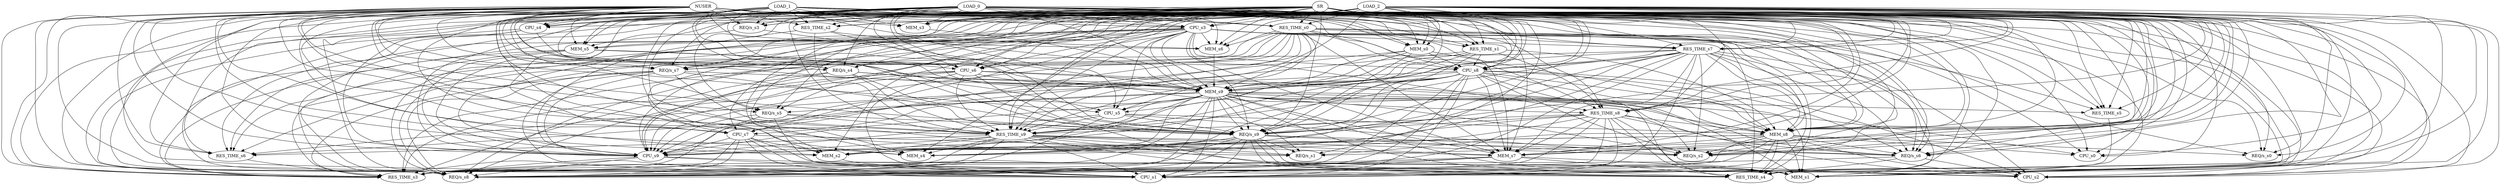 strict digraph "" {
	NUSER -> "REQ/s_s0";
	NUSER -> RES_TIME_s0;
	NUSER -> CPU_s0;
	NUSER -> MEM_s0;
	NUSER -> "REQ/s_s1";
	NUSER -> RES_TIME_s1;
	NUSER -> CPU_s1;
	NUSER -> MEM_s1;
	NUSER -> "REQ/s_s2";
	NUSER -> RES_TIME_s2;
	NUSER -> CPU_s2;
	NUSER -> MEM_s2;
	NUSER -> "REQ/s_s3";
	NUSER -> RES_TIME_s3;
	NUSER -> CPU_s3;
	NUSER -> MEM_s3;
	NUSER -> "REQ/s_s4";
	NUSER -> RES_TIME_s4;
	NUSER -> CPU_s4;
	NUSER -> MEM_s4;
	NUSER -> "REQ/s_s5";
	NUSER -> RES_TIME_s5;
	NUSER -> CPU_s5;
	NUSER -> MEM_s5;
	NUSER -> "REQ/s_s6";
	NUSER -> RES_TIME_s6;
	NUSER -> CPU_s6;
	NUSER -> MEM_s6;
	NUSER -> "REQ/s_s7";
	NUSER -> RES_TIME_s7;
	NUSER -> CPU_s7;
	NUSER -> MEM_s7;
	NUSER -> "REQ/s_s8";
	NUSER -> RES_TIME_s8;
	NUSER -> CPU_s8;
	NUSER -> MEM_s8;
	NUSER -> "REQ/s_s9";
	NUSER -> RES_TIME_s9;
	NUSER -> CPU_s9;
	NUSER -> MEM_s9;
	LOAD_0 -> "REQ/s_s0";
	LOAD_0 -> RES_TIME_s0;
	LOAD_0 -> CPU_s0;
	LOAD_0 -> MEM_s0;
	LOAD_0 -> "REQ/s_s1";
	LOAD_0 -> RES_TIME_s1;
	LOAD_0 -> CPU_s1;
	LOAD_0 -> MEM_s1;
	LOAD_0 -> "REQ/s_s2";
	LOAD_0 -> RES_TIME_s2;
	LOAD_0 -> CPU_s2;
	LOAD_0 -> MEM_s2;
	LOAD_0 -> "REQ/s_s3";
	LOAD_0 -> RES_TIME_s3;
	LOAD_0 -> CPU_s3;
	LOAD_0 -> MEM_s3;
	LOAD_0 -> "REQ/s_s4";
	LOAD_0 -> RES_TIME_s4;
	LOAD_0 -> CPU_s4;
	LOAD_0 -> MEM_s4;
	LOAD_0 -> "REQ/s_s5";
	LOAD_0 -> RES_TIME_s5;
	LOAD_0 -> CPU_s5;
	LOAD_0 -> MEM_s5;
	LOAD_0 -> "REQ/s_s6";
	LOAD_0 -> RES_TIME_s6;
	LOAD_0 -> CPU_s6;
	LOAD_0 -> MEM_s6;
	LOAD_0 -> "REQ/s_s7";
	LOAD_0 -> RES_TIME_s7;
	LOAD_0 -> CPU_s7;
	LOAD_0 -> MEM_s7;
	LOAD_0 -> "REQ/s_s8";
	LOAD_0 -> RES_TIME_s8;
	LOAD_0 -> CPU_s8;
	LOAD_0 -> MEM_s8;
	LOAD_0 -> "REQ/s_s9";
	LOAD_0 -> RES_TIME_s9;
	LOAD_0 -> CPU_s9;
	LOAD_0 -> MEM_s9;
	LOAD_1 -> "REQ/s_s0";
	LOAD_1 -> RES_TIME_s0;
	LOAD_1 -> CPU_s0;
	LOAD_1 -> MEM_s0;
	LOAD_1 -> "REQ/s_s1";
	LOAD_1 -> RES_TIME_s1;
	LOAD_1 -> CPU_s1;
	LOAD_1 -> MEM_s1;
	LOAD_1 -> "REQ/s_s2";
	LOAD_1 -> RES_TIME_s2;
	LOAD_1 -> CPU_s2;
	LOAD_1 -> MEM_s2;
	LOAD_1 -> "REQ/s_s3";
	LOAD_1 -> RES_TIME_s3;
	LOAD_1 -> CPU_s3;
	LOAD_1 -> MEM_s3;
	LOAD_1 -> "REQ/s_s4";
	LOAD_1 -> RES_TIME_s4;
	LOAD_1 -> CPU_s4;
	LOAD_1 -> MEM_s4;
	LOAD_1 -> "REQ/s_s5";
	LOAD_1 -> RES_TIME_s5;
	LOAD_1 -> CPU_s5;
	LOAD_1 -> MEM_s5;
	LOAD_1 -> "REQ/s_s6";
	LOAD_1 -> RES_TIME_s6;
	LOAD_1 -> CPU_s6;
	LOAD_1 -> MEM_s6;
	LOAD_1 -> "REQ/s_s7";
	LOAD_1 -> RES_TIME_s7;
	LOAD_1 -> CPU_s7;
	LOAD_1 -> MEM_s7;
	LOAD_1 -> "REQ/s_s8";
	LOAD_1 -> RES_TIME_s8;
	LOAD_1 -> CPU_s8;
	LOAD_1 -> MEM_s8;
	LOAD_1 -> "REQ/s_s9";
	LOAD_1 -> RES_TIME_s9;
	LOAD_1 -> CPU_s9;
	LOAD_1 -> MEM_s9;
	LOAD_2 -> "REQ/s_s0";
	LOAD_2 -> RES_TIME_s0;
	LOAD_2 -> CPU_s0;
	LOAD_2 -> MEM_s0;
	LOAD_2 -> "REQ/s_s1";
	LOAD_2 -> RES_TIME_s1;
	LOAD_2 -> CPU_s1;
	LOAD_2 -> MEM_s1;
	LOAD_2 -> "REQ/s_s2";
	LOAD_2 -> RES_TIME_s2;
	LOAD_2 -> CPU_s2;
	LOAD_2 -> MEM_s2;
	LOAD_2 -> "REQ/s_s3";
	LOAD_2 -> RES_TIME_s3;
	LOAD_2 -> CPU_s3;
	LOAD_2 -> MEM_s3;
	LOAD_2 -> "REQ/s_s4";
	LOAD_2 -> RES_TIME_s4;
	LOAD_2 -> CPU_s4;
	LOAD_2 -> MEM_s4;
	LOAD_2 -> "REQ/s_s5";
	LOAD_2 -> RES_TIME_s5;
	LOAD_2 -> CPU_s5;
	LOAD_2 -> MEM_s5;
	LOAD_2 -> "REQ/s_s6";
	LOAD_2 -> RES_TIME_s6;
	LOAD_2 -> CPU_s6;
	LOAD_2 -> MEM_s6;
	LOAD_2 -> "REQ/s_s7";
	LOAD_2 -> RES_TIME_s7;
	LOAD_2 -> CPU_s7;
	LOAD_2 -> MEM_s7;
	LOAD_2 -> "REQ/s_s8";
	LOAD_2 -> RES_TIME_s8;
	LOAD_2 -> CPU_s8;
	LOAD_2 -> MEM_s8;
	LOAD_2 -> "REQ/s_s9";
	LOAD_2 -> RES_TIME_s9;
	LOAD_2 -> CPU_s9;
	LOAD_2 -> MEM_s9;
	SR -> "REQ/s_s0";
	SR -> RES_TIME_s0;
	SR -> CPU_s0;
	SR -> MEM_s0;
	SR -> "REQ/s_s1";
	SR -> RES_TIME_s1;
	SR -> CPU_s1;
	SR -> MEM_s1;
	SR -> "REQ/s_s2";
	SR -> RES_TIME_s2;
	SR -> CPU_s2;
	SR -> MEM_s2;
	SR -> "REQ/s_s3";
	SR -> RES_TIME_s3;
	SR -> CPU_s3;
	SR -> MEM_s3;
	SR -> "REQ/s_s4";
	SR -> RES_TIME_s4;
	SR -> CPU_s4;
	SR -> MEM_s4;
	SR -> "REQ/s_s5";
	SR -> RES_TIME_s5;
	SR -> CPU_s5;
	SR -> MEM_s5;
	SR -> "REQ/s_s6";
	SR -> RES_TIME_s6;
	SR -> CPU_s6;
	SR -> MEM_s6;
	SR -> "REQ/s_s7";
	SR -> RES_TIME_s7;
	SR -> CPU_s7;
	SR -> MEM_s7;
	SR -> "REQ/s_s8";
	SR -> RES_TIME_s8;
	SR -> CPU_s8;
	SR -> MEM_s8;
	SR -> "REQ/s_s9";
	SR -> RES_TIME_s9;
	SR -> CPU_s9;
	SR -> MEM_s9;
	RES_TIME_s0 -> "REQ/s_s6";
	RES_TIME_s0 -> RES_TIME_s6;
	RES_TIME_s0 -> CPU_s6;
	RES_TIME_s0 -> MEM_s6;
	RES_TIME_s0 -> "REQ/s_s7";
	RES_TIME_s0 -> RES_TIME_s7;
	RES_TIME_s0 -> CPU_s7;
	RES_TIME_s0 -> MEM_s7;
	RES_TIME_s0 -> "REQ/s_s8";
	RES_TIME_s0 -> RES_TIME_s8;
	RES_TIME_s0 -> CPU_s8;
	RES_TIME_s0 -> MEM_s8;
	RES_TIME_s0 -> "REQ/s_s9";
	RES_TIME_s0 -> RES_TIME_s9;
	RES_TIME_s0 -> CPU_s9;
	RES_TIME_s0 -> MEM_s9;
	MEM_s0 -> CPU_s8;
	MEM_s0 -> MEM_s8;
	MEM_s0 -> "REQ/s_s9";
	MEM_s0 -> RES_TIME_s9;
	MEM_s0 -> CPU_s9;
	MEM_s0 -> MEM_s9;
	RES_TIME_s1 -> RES_TIME_s8;
	RES_TIME_s1 -> CPU_s8;
	RES_TIME_s1 -> MEM_s8;
	RES_TIME_s1 -> "REQ/s_s9";
	RES_TIME_s1 -> RES_TIME_s9;
	RES_TIME_s1 -> CPU_s9;
	RES_TIME_s1 -> MEM_s9;
	RES_TIME_s2 -> "REQ/s_s9";
	RES_TIME_s2 -> RES_TIME_s9;
	RES_TIME_s2 -> CPU_s9;
	RES_TIME_s2 -> MEM_s9;
	MEM_s2 -> CPU_s1;
	"REQ/s_s3" -> CPU_s9;
	"REQ/s_s3" -> MEM_s9;
	CPU_s3 -> RES_TIME_s3;
	CPU_s3 -> RES_TIME_s4;
	CPU_s3 -> RES_TIME_s5;
	CPU_s3 -> CPU_s5;
	CPU_s3 -> MEM_s5;
	CPU_s3 -> "REQ/s_s6";
	CPU_s3 -> RES_TIME_s6;
	CPU_s3 -> CPU_s6;
	CPU_s3 -> MEM_s6;
	CPU_s3 -> "REQ/s_s7";
	CPU_s3 -> RES_TIME_s7;
	CPU_s3 -> CPU_s7;
	CPU_s3 -> MEM_s7;
	CPU_s3 -> "REQ/s_s8";
	CPU_s3 -> RES_TIME_s8;
	CPU_s3 -> CPU_s8;
	CPU_s3 -> MEM_s8;
	CPU_s3 -> "REQ/s_s9";
	CPU_s3 -> RES_TIME_s9;
	CPU_s3 -> CPU_s9;
	CPU_s3 -> MEM_s9;
	MEM_s3 -> MEM_s9;
	"REQ/s_s4" -> RES_TIME_s3;
	"REQ/s_s4" -> MEM_s8;
	"REQ/s_s4" -> "REQ/s_s9";
	"REQ/s_s4" -> RES_TIME_s9;
	"REQ/s_s4" -> CPU_s9;
	"REQ/s_s4" -> MEM_s9;
	CPU_s4 -> RES_TIME_s3;
	CPU_s4 -> "REQ/s_s8";
	CPU_s4 -> CPU_s9;
	CPU_s4 -> MEM_s9;
	"REQ/s_s5" -> RES_TIME_s3;
	"REQ/s_s5" -> RES_TIME_s4;
	"REQ/s_s5" -> "REQ/s_s9";
	"REQ/s_s5" -> RES_TIME_s9;
	"REQ/s_s5" -> CPU_s9;
	RES_TIME_s5 -> RES_TIME_s4;
	CPU_s5 -> "REQ/s_s2";
	CPU_s5 -> "REQ/s_s8";
	CPU_s5 -> MEM_s8;
	CPU_s5 -> "REQ/s_s9";
	CPU_s5 -> RES_TIME_s9;
	CPU_s5 -> CPU_s9;
	MEM_s5 -> RES_TIME_s3;
	MEM_s5 -> RES_TIME_s4;
	MEM_s5 -> "REQ/s_s8";
	MEM_s5 -> CPU_s9;
	MEM_s5 -> MEM_s9;
	"REQ/s_s6" -> CPU_s2;
	"REQ/s_s6" -> RES_TIME_s3;
	"REQ/s_s6" -> RES_TIME_s4;
	RES_TIME_s6 -> RES_TIME_s3;
	CPU_s6 -> CPU_s1;
	CPU_s6 -> MEM_s1;
	CPU_s6 -> RES_TIME_s3;
	CPU_s6 -> "REQ/s_s8";
	CPU_s6 -> MEM_s8;
	CPU_s6 -> "REQ/s_s9";
	CPU_s6 -> RES_TIME_s9;
	CPU_s6 -> CPU_s9;
	CPU_s6 -> MEM_s9;
	MEM_s6 -> MEM_s9;
	"REQ/s_s7" -> CPU_s1;
	"REQ/s_s7" -> RES_TIME_s3;
	"REQ/s_s7" -> "REQ/s_s8";
	"REQ/s_s7" -> "REQ/s_s9";
	"REQ/s_s7" -> RES_TIME_s9;
	"REQ/s_s7" -> CPU_s9;
	"REQ/s_s7" -> MEM_s9;
	RES_TIME_s7 -> CPU_s1;
	RES_TIME_s7 -> MEM_s1;
	RES_TIME_s7 -> "REQ/s_s2";
	RES_TIME_s7 -> CPU_s2;
	RES_TIME_s7 -> MEM_s2;
	RES_TIME_s7 -> RES_TIME_s3;
	RES_TIME_s7 -> RES_TIME_s4;
	RES_TIME_s7 -> "REQ/s_s6";
	RES_TIME_s7 -> MEM_s7;
	RES_TIME_s7 -> "REQ/s_s8";
	RES_TIME_s7 -> CPU_s8;
	RES_TIME_s7 -> MEM_s8;
	RES_TIME_s7 -> "REQ/s_s9";
	RES_TIME_s7 -> RES_TIME_s9;
	RES_TIME_s7 -> CPU_s9;
	RES_TIME_s7 -> MEM_s9;
	CPU_s7 -> CPU_s1;
	CPU_s7 -> CPU_s2;
	CPU_s7 -> MEM_s2;
	CPU_s7 -> RES_TIME_s3;
	CPU_s7 -> RES_TIME_s4;
	CPU_s7 -> MEM_s7;
	CPU_s7 -> "REQ/s_s8";
	CPU_s7 -> CPU_s9;
	MEM_s7 -> CPU_s1;
	MEM_s7 -> MEM_s1;
	MEM_s7 -> RES_TIME_s3;
	MEM_s7 -> RES_TIME_s4;
	MEM_s7 -> "REQ/s_s8";
	RES_TIME_s8 -> CPU_s1;
	RES_TIME_s8 -> MEM_s1;
	RES_TIME_s8 -> "REQ/s_s2";
	RES_TIME_s8 -> CPU_s2;
	RES_TIME_s8 -> RES_TIME_s3;
	RES_TIME_s8 -> MEM_s4;
	RES_TIME_s8 -> "REQ/s_s6";
	RES_TIME_s8 -> MEM_s7;
	RES_TIME_s8 -> "REQ/s_s8";
	RES_TIME_s8 -> MEM_s8;
	RES_TIME_s8 -> "REQ/s_s9";
	RES_TIME_s8 -> RES_TIME_s9;
	RES_TIME_s8 -> CPU_s9;
	CPU_s8 -> CPU_s1;
	CPU_s8 -> MEM_s1;
	CPU_s8 -> "REQ/s_s2";
	CPU_s8 -> CPU_s2;
	CPU_s8 -> MEM_s2;
	CPU_s8 -> RES_TIME_s3;
	CPU_s8 -> RES_TIME_s4;
	CPU_s8 -> MEM_s4;
	CPU_s8 -> "REQ/s_s6";
	CPU_s8 -> RES_TIME_s6;
	CPU_s8 -> MEM_s7;
	CPU_s8 -> "REQ/s_s8";
	CPU_s8 -> MEM_s8;
	CPU_s8 -> "REQ/s_s9";
	CPU_s8 -> RES_TIME_s9;
	CPU_s8 -> CPU_s9;
	CPU_s8 -> MEM_s9;
	MEM_s8 -> "REQ/s_s0";
	MEM_s8 -> CPU_s0;
	MEM_s8 -> CPU_s1;
	MEM_s8 -> MEM_s1;
	MEM_s8 -> "REQ/s_s2";
	MEM_s8 -> CPU_s2;
	MEM_s8 -> MEM_s2;
	MEM_s8 -> RES_TIME_s3;
	MEM_s8 -> RES_TIME_s4;
	MEM_s8 -> "REQ/s_s6";
	MEM_s8 -> MEM_s7;
	MEM_s8 -> "REQ/s_s8";
	MEM_s8 -> CPU_s9;
	"REQ/s_s9" -> "REQ/s_s1";
	"REQ/s_s9" -> CPU_s1;
	"REQ/s_s9" -> MEM_s1;
	"REQ/s_s9" -> "REQ/s_s2";
	"REQ/s_s9" -> CPU_s2;
	"REQ/s_s9" -> MEM_s2;
	"REQ/s_s9" -> RES_TIME_s3;
	"REQ/s_s9" -> RES_TIME_s4;
	"REQ/s_s9" -> MEM_s4;
	"REQ/s_s9" -> "REQ/s_s6";
	"REQ/s_s9" -> "REQ/s_s8";
	RES_TIME_s9 -> "REQ/s_s1";
	RES_TIME_s9 -> CPU_s1;
	RES_TIME_s9 -> MEM_s1;
	RES_TIME_s9 -> "REQ/s_s2";
	RES_TIME_s9 -> MEM_s2;
	RES_TIME_s9 -> RES_TIME_s3;
	RES_TIME_s9 -> RES_TIME_s4;
	RES_TIME_s9 -> MEM_s4;
	RES_TIME_s9 -> "REQ/s_s6";
	RES_TIME_s9 -> RES_TIME_s6;
	RES_TIME_s9 -> MEM_s7;
	RES_TIME_s9 -> "REQ/s_s8";
	RES_TIME_s9 -> CPU_s9;
	CPU_s9 -> CPU_s1;
	CPU_s9 -> MEM_s1;
	CPU_s9 -> RES_TIME_s3;
	CPU_s9 -> "REQ/s_s8";
	MEM_s9 -> CPU_s0;
	MEM_s9 -> "REQ/s_s1";
	MEM_s9 -> CPU_s1;
	MEM_s9 -> MEM_s1;
	MEM_s9 -> "REQ/s_s2";
	MEM_s9 -> CPU_s2;
	MEM_s9 -> MEM_s2;
	MEM_s9 -> RES_TIME_s3;
	MEM_s9 -> RES_TIME_s4;
	MEM_s9 -> MEM_s4;
	MEM_s9 -> "REQ/s_s5";
	MEM_s9 -> RES_TIME_s5;
	MEM_s9 -> CPU_s5;
	MEM_s9 -> "REQ/s_s6";
	MEM_s9 -> RES_TIME_s6;
	MEM_s9 -> CPU_s7;
	MEM_s9 -> MEM_s7;
	MEM_s9 -> "REQ/s_s8";
	MEM_s9 -> RES_TIME_s8;
	MEM_s9 -> MEM_s8;
	MEM_s9 -> "REQ/s_s9";
	MEM_s9 -> RES_TIME_s9;
	MEM_s9 -> CPU_s9;
}
